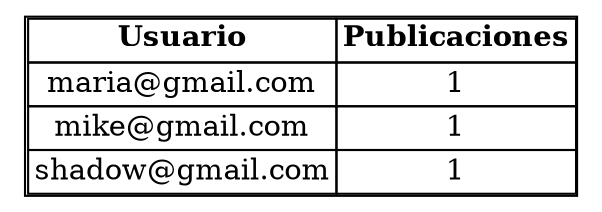 digraph G {
node [shape=plaintext];
Top5Usuarios [label=<
<table border='1' cellborder='1' cellspacing='0'>
<tr><td><b>Usuario</b></td><td><b>Publicaciones</b></td></tr>
<tr><td>maria@gmail.com</td><td>1</td></tr>
<tr><td>mike@gmail.com</td><td>1</td></tr>
<tr><td>shadow@gmail.com</td><td>1</td></tr>
</table>>];
}

